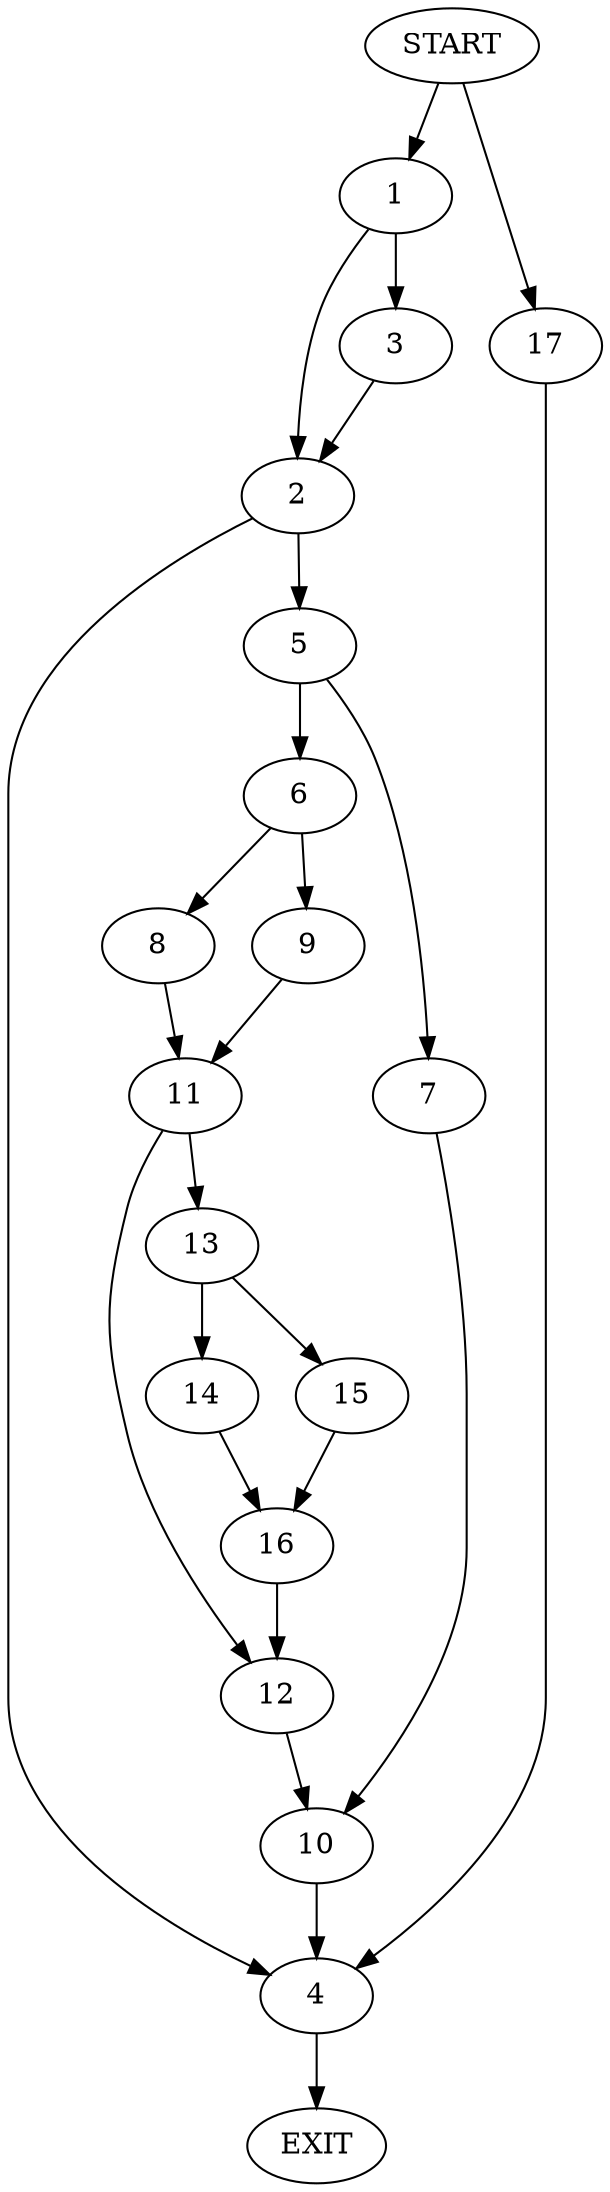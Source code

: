 digraph {
0 [label="START"]
18 [label="EXIT"]
0 -> 1
1 -> 2
1 -> 3
2 -> 4
2 -> 5
3 -> 2
5 -> 6
5 -> 7
4 -> 18
6 -> 8
6 -> 9
7 -> 10
10 -> 4
9 -> 11
8 -> 11
11 -> 12
11 -> 13
12 -> 10
13 -> 14
13 -> 15
14 -> 16
15 -> 16
16 -> 12
0 -> 17
17 -> 4
}
